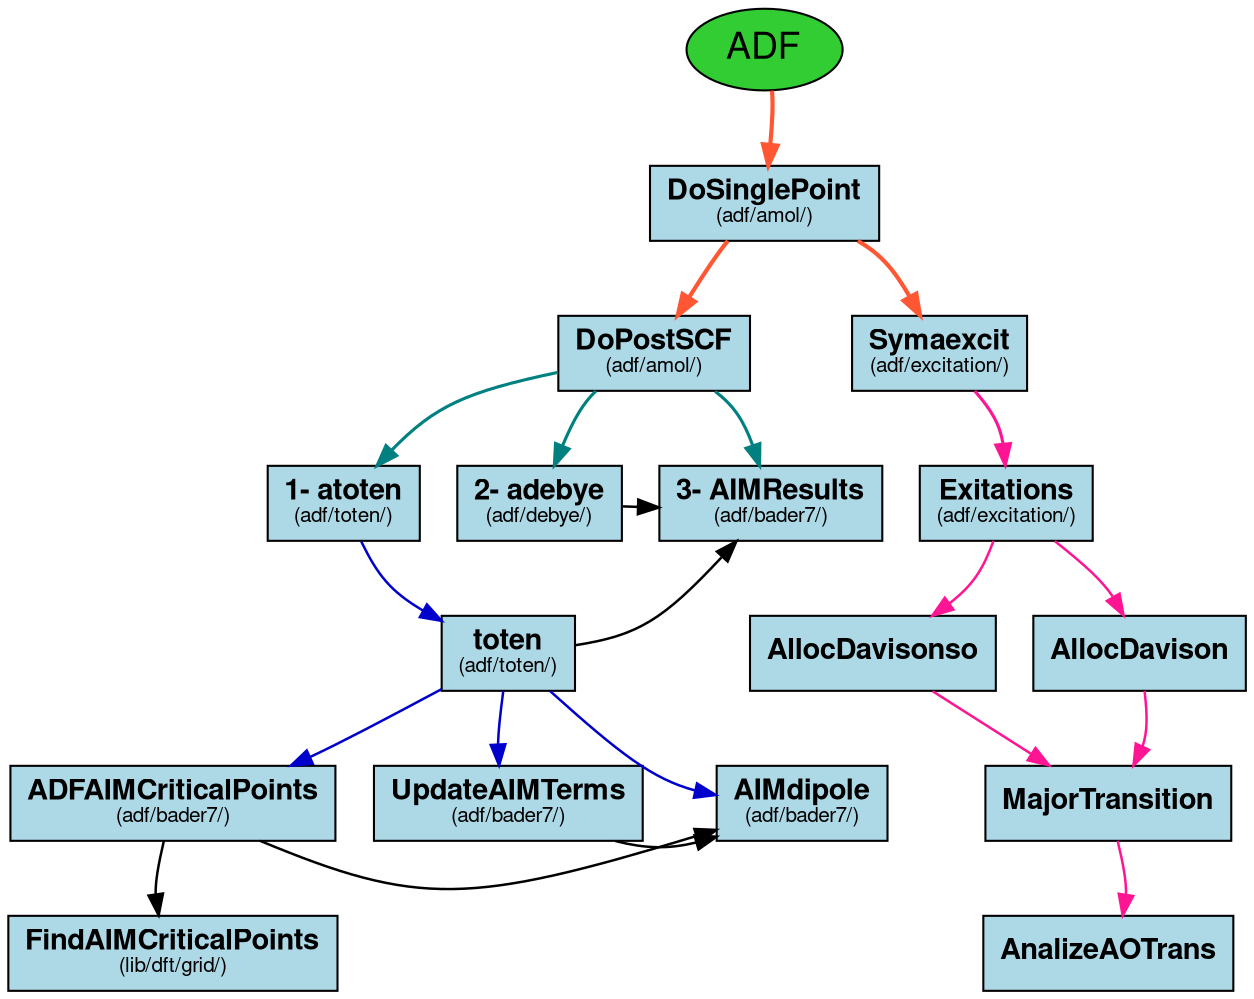 digraph mygraph {
  fontname="Helvetica,Arial,sans-serif"
  node [fontname="Helvetica,Arial,sans-serif"]
  edge [fontname="Helvetica,Arial,sans-serif"]
  splines=curved
  rankdir=TB

  // Style for main node ADF
  "ADF" [shape=ellipse, style=filled, fillcolor="#32CD32", fontcolor="#000000", fontsize=18, fontweight=bold]

  // Style for subroutines with bold names and smaller directory text
  node [shape=box, style=filled, fillcolor="#ADD8E6", fontcolor="#000000"]

  // Main nodes with numbers and paths
  "DoSinglePoint" [label=<<b>DoSinglePoint</b><br/><font point-size="10">(adf/amol/)</font>>]
  "DoPostSCF" [label=<<b>DoPostSCF</b><br/><font point-size="10">(adf/amol/)</font>>]
  "Symaexcit" [label=<<b>Symaexcit</b><br/><font point-size="10">(adf/excitation/)</font>>]
  
  "toten" [label=<<b>toten</b><br/><font point-size="10">(adf/toten/)</font>>]
  
  // Horizontal alignment for nodes
  {rank=same; 
    "atoten" [label=<<b>1- atoten</b><br/><font point-size="10">(adf/toten/)</font>>]
    "adebye" [label=<<b>2- adebye</b><br/><font point-size="10">(adf/debye/)</font>>]
    "AIMResults" [label=<<b>3- AIMResults</b><br/><font point-size="10">(adf/bader7/)</font>>]
  }

  {rank=same; 
    "ADFAIMCriticalPoints" [label=<<b>ADFAIMCriticalPoints</b><br/><font point-size="10">(adf/bader7/)</font>>]
    "UpdateAIMTerms" [label=<<b>UpdateAIMTerms</b><br/><font point-size="10">(adf/bader7/)</font>>]
    "AIMdipole" [label=<<b>AIMdipole</b><br/><font point-size="10">(adf/bader7/)</font>>]
  }

  "FindAIMCriticalPoints" [label=<<b>FindAIMCriticalPoints</b><br/><font point-size="10">(lib/dft/grid/)</font>>]
  
  "Exitations" [label=<<b>Exitations</b><br/><font point-size="10">(adf/excitation/)</font>>]
  "AllocDavisonso" [label=<<b>AllocDavisonso</b>>]
  "AllocDavison" [label=<<b>AllocDavison</b>>]
  "MajorTransition" [label=<<b>MajorTransition</b>>]
  "AnalizeAOTrans" [label=<<b>AnalizeAOTrans</b>>]

  // Main graph structure with adjusted arrows
  "ADF" -> "DoSinglePoint" [color="#FF5733", penwidth=2]
  "DoSinglePoint" -> "DoPostSCF" [color="#FF5733", penwidth=2]
  "DoSinglePoint" -> "Symaexcit" [color="#FF5733", penwidth=2]

  "DoPostSCF" -> "atoten" [color="#008080", penwidth=1.5]
  "DoPostSCF" -> "adebye" [color="#008080", penwidth=1.5]
  "DoPostSCF" -> "AIMResults" [color="#008080", penwidth=1.5]

  "atoten" -> "toten" [color="#0000CD", penwidth=1.2]

  // Connections to horizontally aligned nodes with downward then upward arrows
  "toten" -> "ADFAIMCriticalPoints" [color="#0000CD", penwidth=1.2]
  "toten" -> "UpdateAIMTerms" [color="#0000CD", penwidth=1.2]
  "toten" -> "AIMdipole" [color="#0000CD", penwidth=1.2]

  // Additional connections to AIMResults
  "adebye" -> "AIMResults" [color="#000000", penwidth=1.2, constraint=false]
  "toten" -> "AIMResults" [color="#000000", penwidth=1.2, dir=back]

  "ADFAIMCriticalPoints" -> "FindAIMCriticalPoints" [color="#000000", penwidth=1.2]

  // Connections among horizontal nodes
  "ADFAIMCriticalPoints" -> "AIMdipole" [color="#000000", penwidth=1.2, constraint=false]
  "UpdateAIMTerms" -> "AIMdipole" [color="#000000", penwidth=1.2, constraint=false, minlen=2]

  "Symaexcit" -> "Exitations" [color="#FF1493", penwidth=1.5]
  "Exitations" -> "AllocDavisonso" [color="#FF1493", penwidth=1.2]
  "Exitations" -> "AllocDavison" [color="#FF1493", penwidth=1.2]
  "AllocDavisonso" -> "MajorTransition" [color="#FF1493", penwidth=1.2]
  "AllocDavison" -> "MajorTransition" [color="#FF1493", penwidth=1.2]
  "MajorTransition" -> "AnalizeAOTrans" [color="#FF1493", penwidth=1.2]
}


